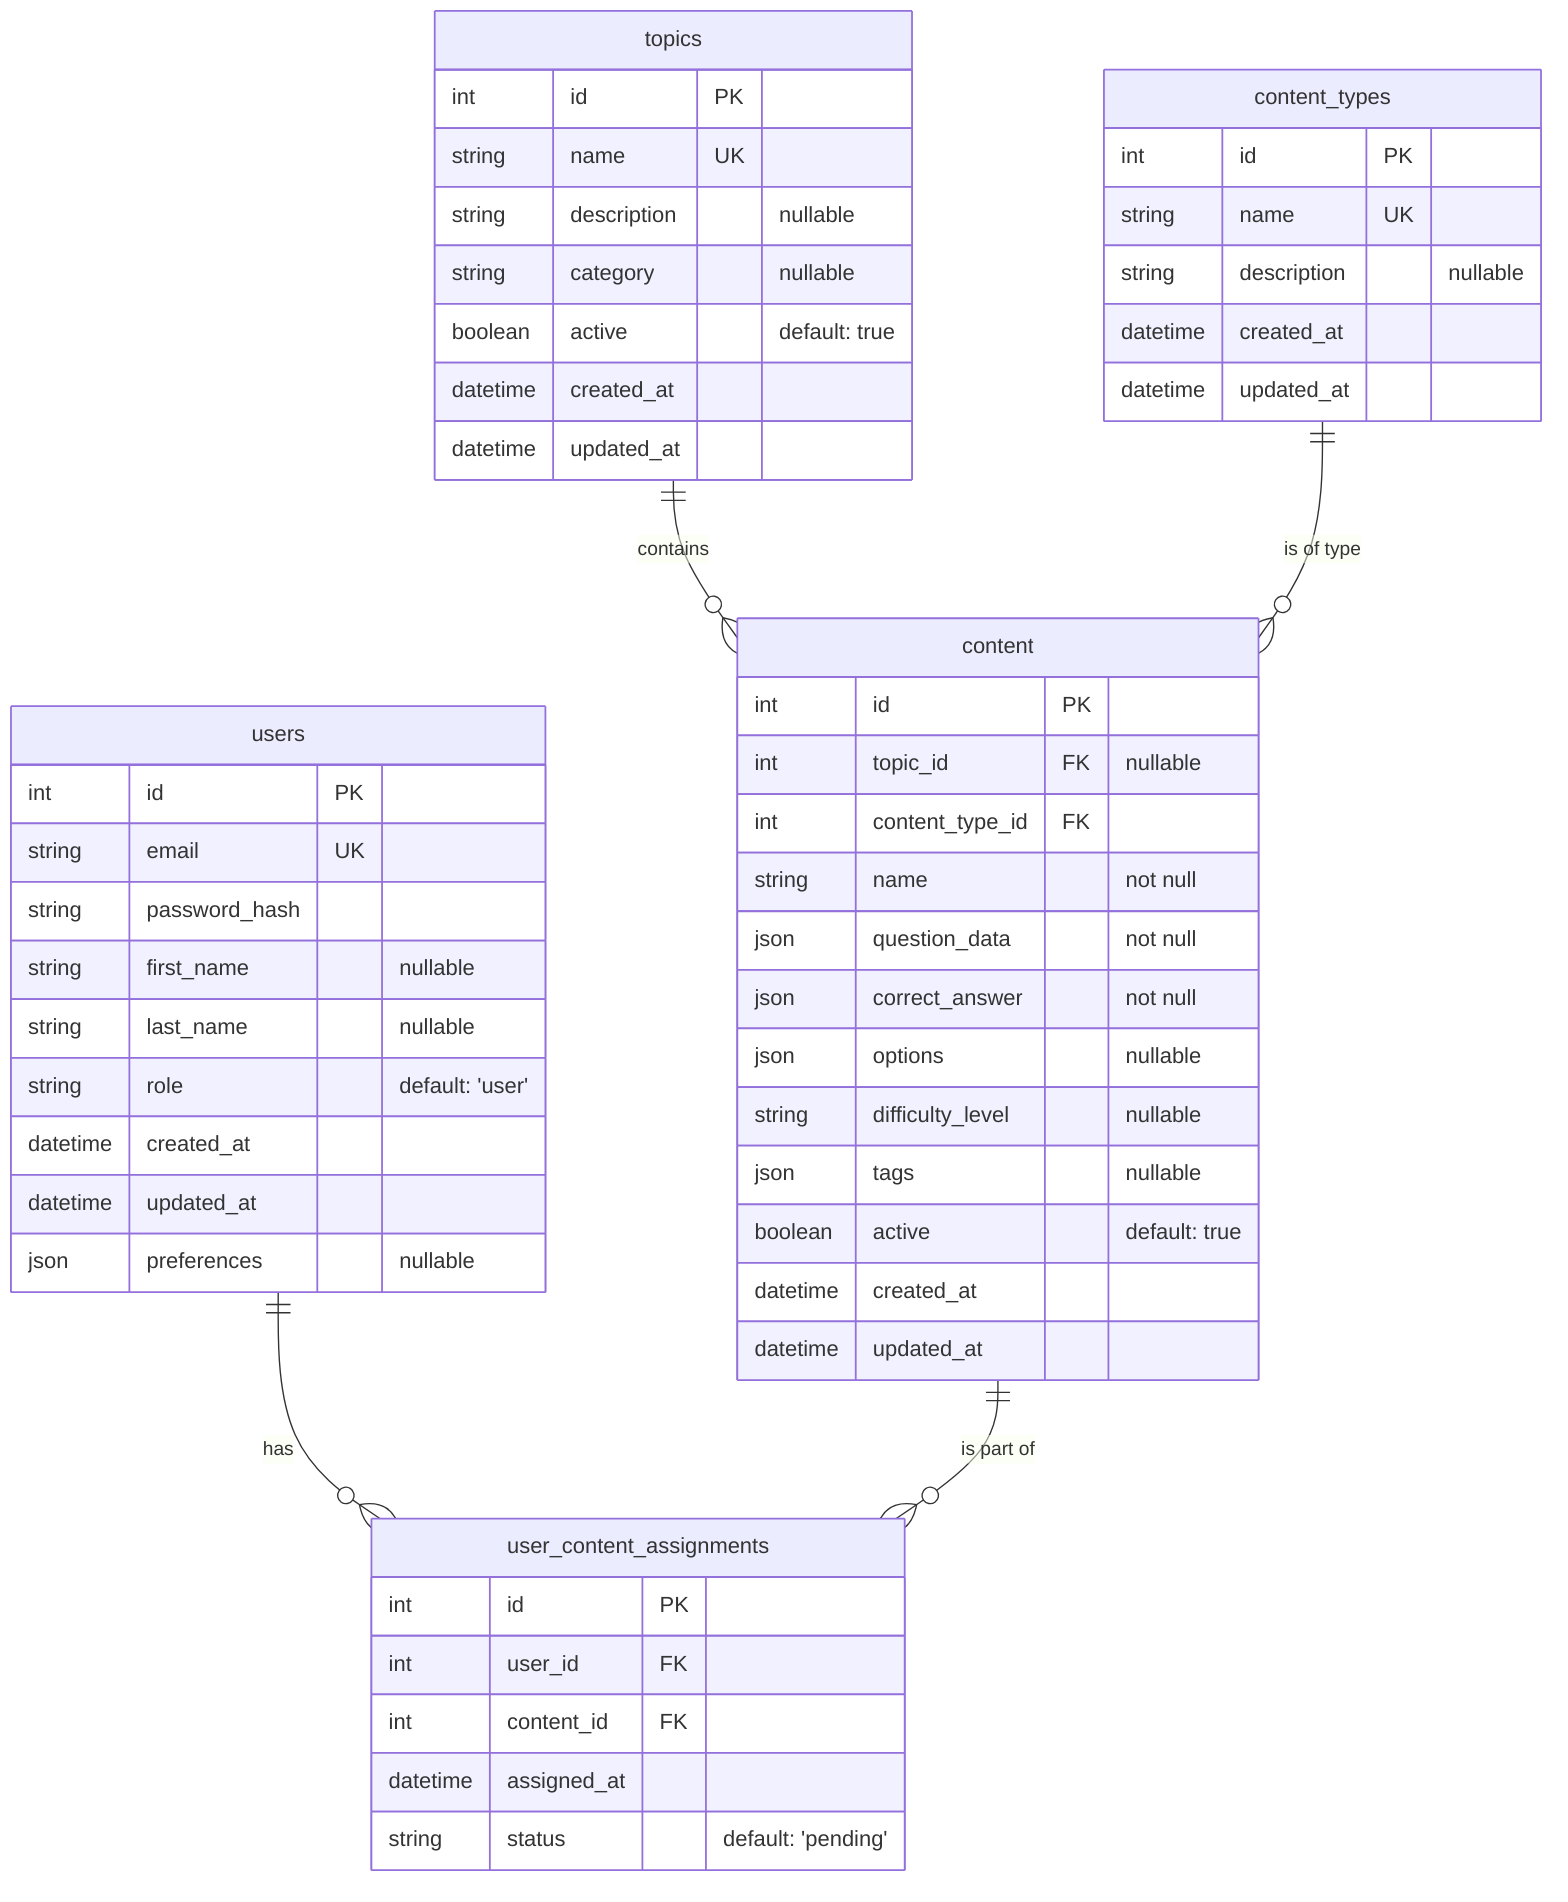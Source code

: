 erDiagram
    users {
        int id PK
        string email UK
        string password_hash
        string first_name "nullable"
        string last_name "nullable"
        string role "default: 'user'"
        datetime created_at
        datetime updated_at
        json preferences "nullable"
    }

    topics {
        int id PK
        string name UK
        string description "nullable"
        string category "nullable"
        boolean active "default: true"
        datetime created_at
        datetime updated_at
    }

    content {
        int id PK
        int topic_id FK "nullable"
        int content_type_id FK
        string name "not null"
        json question_data "not null"
        json correct_answer "not null"
        json options "nullable"
        string difficulty_level "nullable"
        json tags "nullable"
        boolean active "default: true"
        datetime created_at
        datetime updated_at
    }

    content_types {
        int id PK
        string name UK
        string description "nullable"
        datetime created_at
        datetime updated_at
    }

    user_content_assignments {
        int id PK
        int user_id FK
        int content_id FK
        datetime assigned_at
        string status "default: 'pending'"
    }

    users ||--o{ user_content_assignments : "has"
    content ||--o{ user_content_assignments : "is part of"
    topics ||--o{ content : "contains"
    content_types ||--o{ content : "is of type"